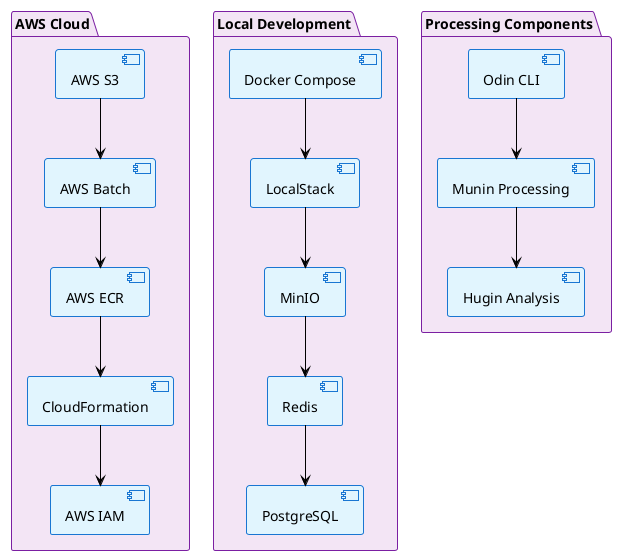 @startuml Infrastructure Architecture
!theme plain
skinparam backgroundColor #FFFFFF
skinparam component {
    BackgroundColor #E1F5FE
    BorderColor #1976D2
    FontColor #000000
}
skinparam package {
    BackgroundColor #F3E5F5
    BorderColor #7B1FA2
    FontColor #000000
}

package "AWS Cloud" {
    [AWS S3] as S3
    [AWS Batch] as Batch
    [AWS ECR] as ECR
    [CloudFormation] as CF
    [AWS IAM] as IAM
}

package "Local Development" {
    [Docker Compose] as DC
    [LocalStack] as LS
    [MinIO] as MinIO
    [Redis] as Redis
    [PostgreSQL] as PG
}

package "Processing Components" {
    [Odin CLI] as Odin
    [Munin Processing] as Munin
    [Hugin Analysis] as Hugin
}

S3 --> Batch
Batch --> ECR
ECR --> CF
CF --> IAM

DC --> LS
LS --> MinIO
MinIO --> Redis
Redis --> PG

Odin --> Munin
Munin --> Hugin
@enduml
